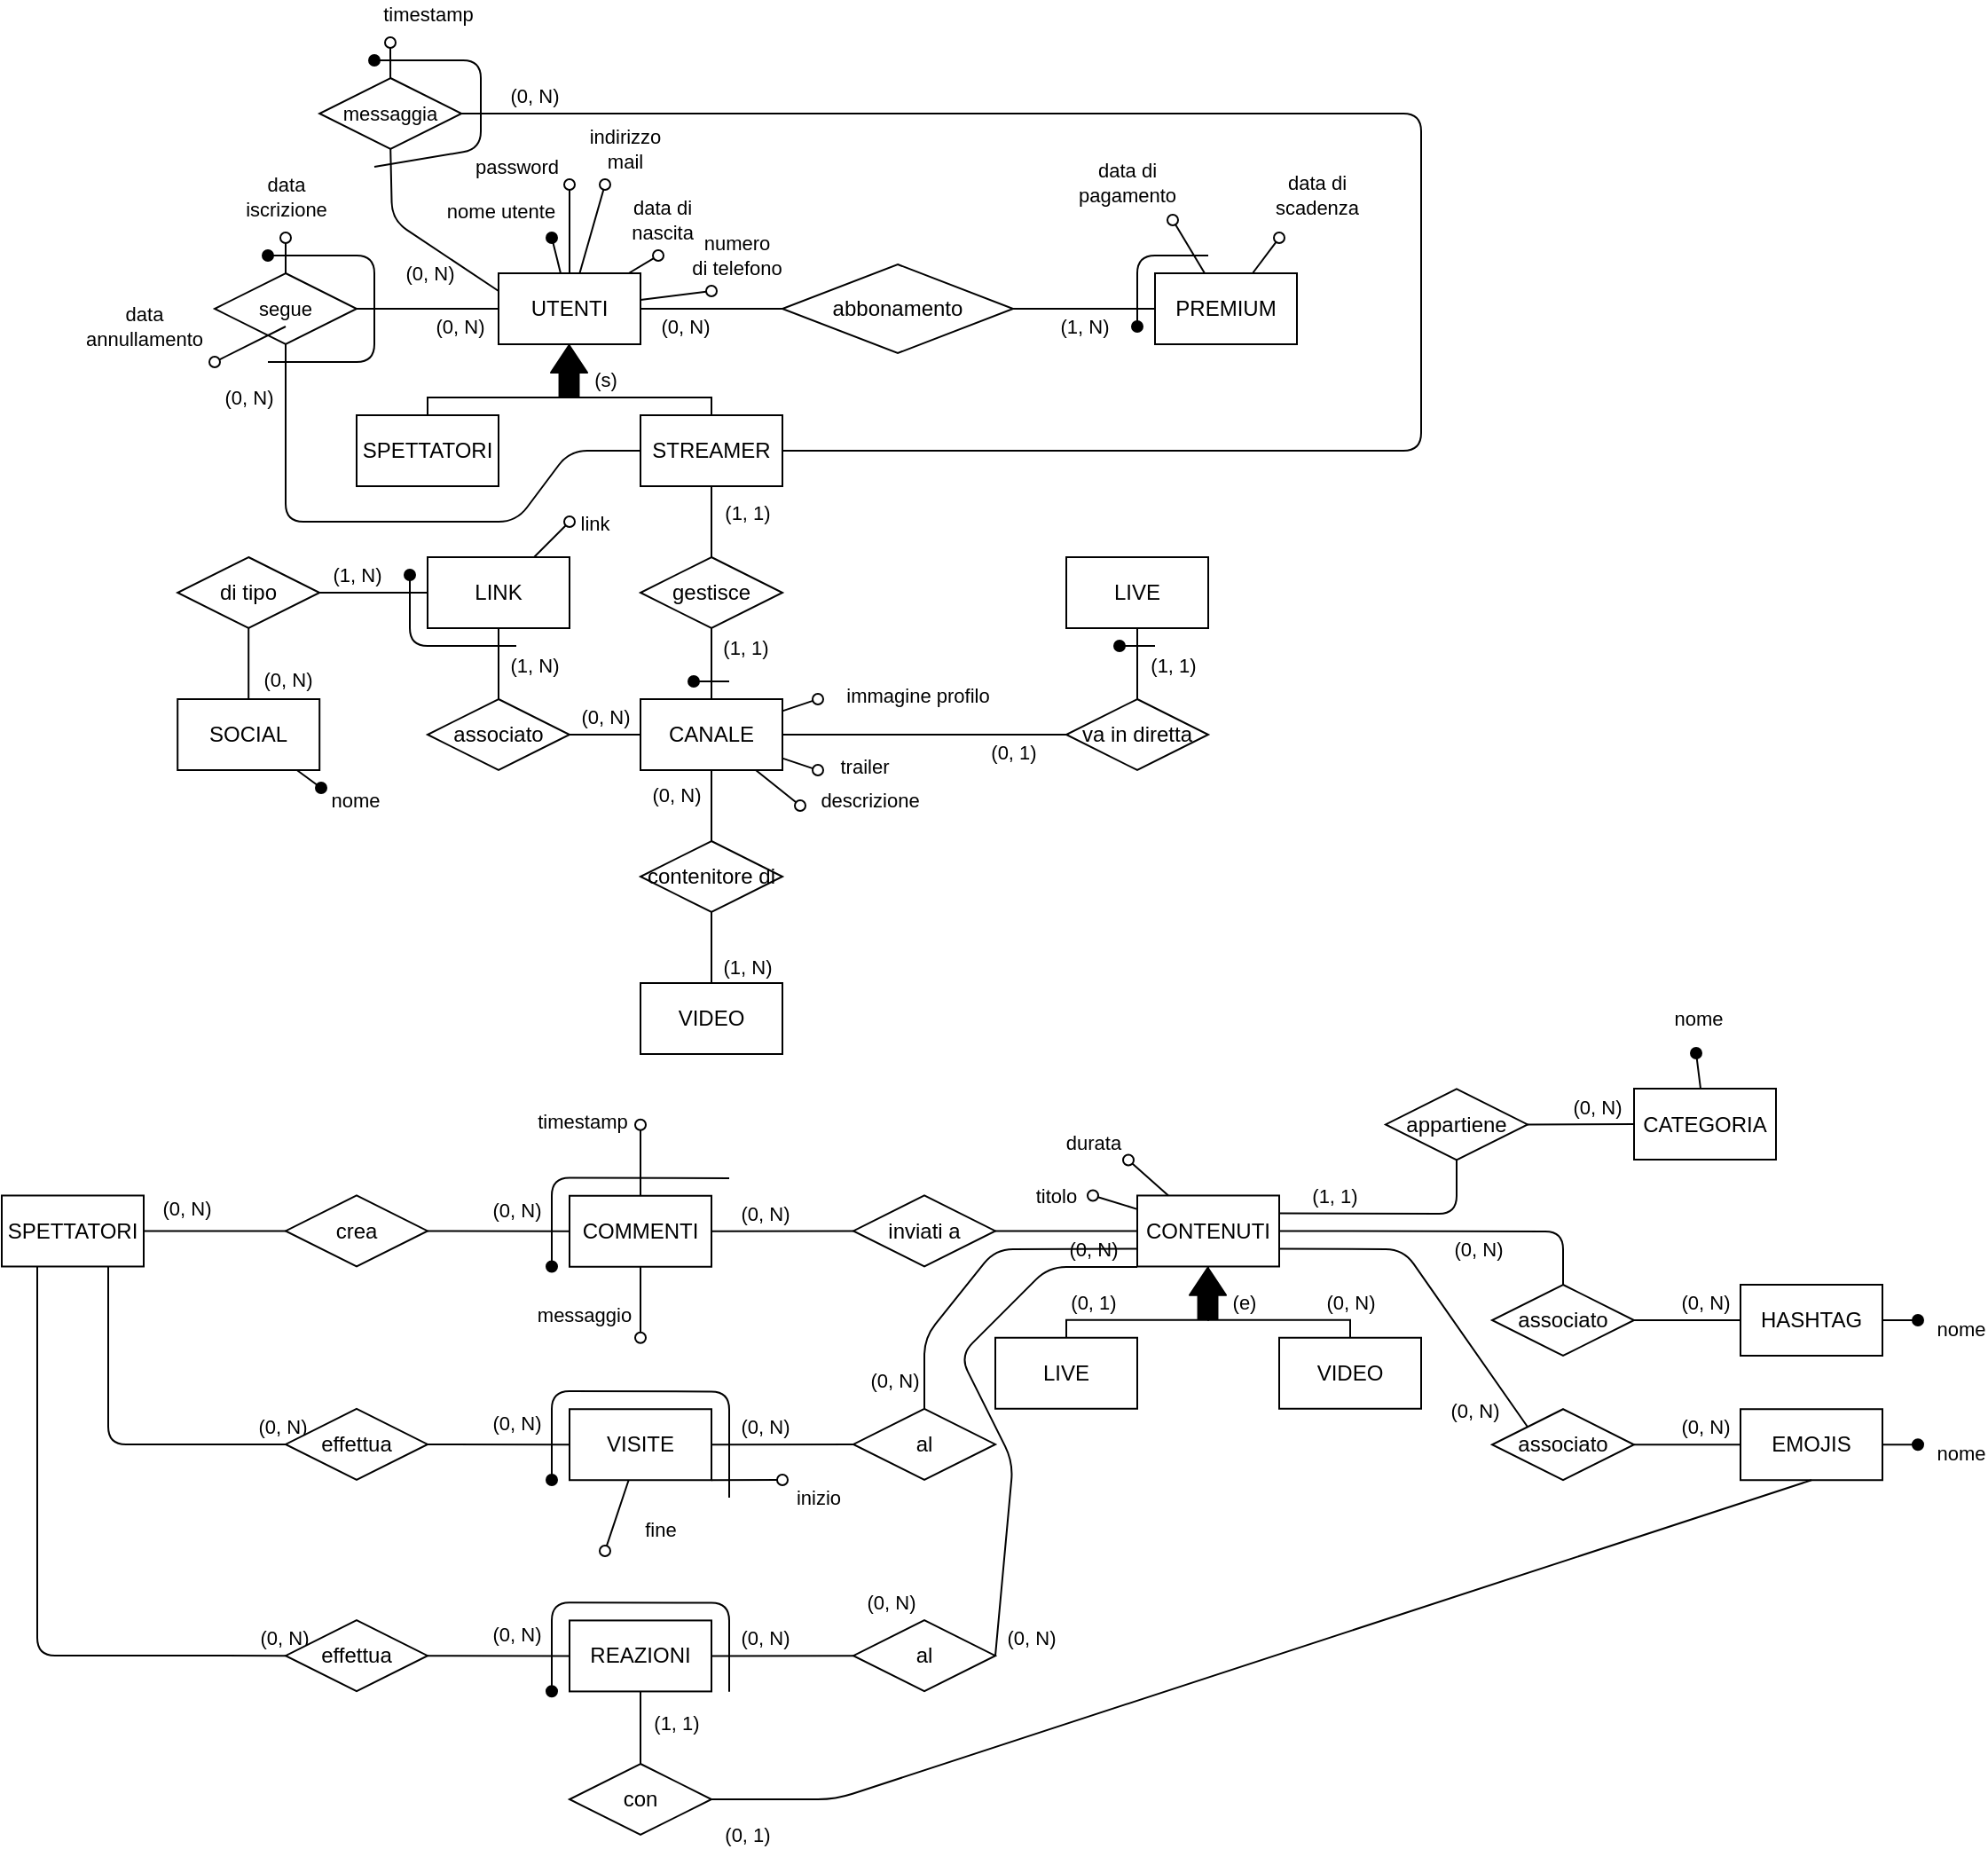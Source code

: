 <mxfile>
    <diagram id="4_nfnfdhDg5d41BVBWpk" name="Page-1">
        <mxGraphModel dx="1118" dy="2138" grid="1" gridSize="10" guides="1" tooltips="1" connect="1" arrows="1" fold="1" page="1" pageScale="1" pageWidth="1169" pageHeight="827" math="0" shadow="0">
            <root>
                <mxCell id="0"/>
                <mxCell id="1" parent="0"/>
                <mxCell id="103" style="edgeStyle=none;shape=connector;rounded=1;fillStyle=auto;html=1;exitX=0;exitY=0.25;exitDx=0;exitDy=0;entryX=0.5;entryY=1;entryDx=0;entryDy=0;labelBackgroundColor=default;strokeColor=default;strokeWidth=1;fontFamily=Helvetica;fontSize=11;fontColor=default;endArrow=none;endFill=0;startSize=6;endSize=6;fillColor=#000000;" parent="1" source="2" target="95" edge="1">
                    <mxGeometry relative="1" as="geometry">
                        <Array as="points">
                            <mxPoint x="260" y="90"/>
                        </Array>
                    </mxGeometry>
                </mxCell>
                <mxCell id="108" value="(0, N)" style="edgeLabel;html=1;align=center;verticalAlign=middle;resizable=0;points=[];fontSize=11;fontFamily=Helvetica;fontColor=default;" parent="103" vertex="1" connectable="0">
                    <mxGeometry x="-0.475" relative="1" as="geometry">
                        <mxPoint x="-15" y="6" as="offset"/>
                    </mxGeometry>
                </mxCell>
                <mxCell id="2" value="UTENTI" style="rounded=0;whiteSpace=wrap;html=1;" parent="1" vertex="1">
                    <mxGeometry x="320" y="120" width="80" height="40" as="geometry"/>
                </mxCell>
                <mxCell id="3" value="SPETTATORI" style="rounded=0;whiteSpace=wrap;html=1;" parent="1" vertex="1">
                    <mxGeometry x="240" y="200" width="80" height="40" as="geometry"/>
                </mxCell>
                <mxCell id="43" value="" style="edgeStyle=none;shape=connector;rounded=1;fillStyle=auto;html=1;labelBackgroundColor=default;strokeColor=default;strokeWidth=1;fontFamily=Helvetica;fontSize=11;fontColor=default;endArrow=none;startSize=6;endSize=6;fillColor=#000000;" parent="1" source="4" target="39" edge="1">
                    <mxGeometry relative="1" as="geometry"/>
                </mxCell>
                <mxCell id="44" value="(1, 1)" style="edgeLabel;html=1;align=center;verticalAlign=middle;resizable=0;points=[];fontSize=11;fontFamily=Helvetica;fontColor=default;" parent="43" vertex="1" connectable="0">
                    <mxGeometry x="-0.268" y="1" relative="1" as="geometry">
                        <mxPoint x="19" as="offset"/>
                    </mxGeometry>
                </mxCell>
                <mxCell id="4" value="STREAMER" style="rounded=0;whiteSpace=wrap;html=1;" parent="1" vertex="1">
                    <mxGeometry x="400" y="200" width="80" height="40" as="geometry"/>
                </mxCell>
                <mxCell id="9" value="" style="edgeStyle=elbowEdgeStyle;elbow=vertical;endArrow=none;html=1;curved=0;rounded=0;endSize=8;startSize=8;strokeWidth=1;endFill=0;entryX=0.5;entryY=1;entryDx=0;entryDy=0;exitX=0.5;exitY=0;exitDx=0;exitDy=0;" parent="1" source="3" target="2" edge="1">
                    <mxGeometry width="50" height="50" relative="1" as="geometry">
                        <mxPoint x="370" y="260" as="sourcePoint"/>
                        <mxPoint x="420" y="210" as="targetPoint"/>
                        <Array as="points">
                            <mxPoint x="320" y="190"/>
                        </Array>
                    </mxGeometry>
                </mxCell>
                <mxCell id="10" value="" style="edgeStyle=elbowEdgeStyle;elbow=vertical;endArrow=none;html=1;curved=0;rounded=0;endSize=8;startSize=8;strokeWidth=1;endFill=0;entryX=0.5;entryY=1;entryDx=0;entryDy=0;exitX=0.5;exitY=0;exitDx=0;exitDy=0;" parent="1" source="4" target="2" edge="1">
                    <mxGeometry width="50" height="50" relative="1" as="geometry">
                        <mxPoint x="290" y="210" as="sourcePoint"/>
                        <mxPoint x="370" y="170" as="targetPoint"/>
                        <Array as="points">
                            <mxPoint x="410" y="190"/>
                            <mxPoint x="330" y="200"/>
                        </Array>
                    </mxGeometry>
                </mxCell>
                <mxCell id="11" value="(s)" style="shape=flexArrow;endArrow=classic;html=1;strokeWidth=1;startSize=0;endSize=4.833;width=10.952;endWidth=8.594;fillColor=#000000;fillStyle=auto;" parent="1" edge="1">
                    <mxGeometry x="-0.333" y="-20" width="50" height="50" relative="1" as="geometry">
                        <mxPoint x="359.76" y="190" as="sourcePoint"/>
                        <mxPoint x="359.76" y="160" as="targetPoint"/>
                        <mxPoint as="offset"/>
                    </mxGeometry>
                </mxCell>
                <mxCell id="12" value="" style="endArrow=oval;html=1;fillStyle=auto;strokeWidth=1;startSize=6;endSize=6;fillColor=#000000;startArrow=none;startFill=0;endFill=1;" parent="1" source="2" edge="1">
                    <mxGeometry width="50" height="50" relative="1" as="geometry">
                        <mxPoint x="470" y="310" as="sourcePoint"/>
                        <mxPoint x="350" y="100" as="targetPoint"/>
                    </mxGeometry>
                </mxCell>
                <mxCell id="13" value="nome utente" style="edgeLabel;html=1;align=center;verticalAlign=middle;resizable=0;points=[];" parent="12" vertex="1" connectable="0">
                    <mxGeometry x="0.479" y="1" relative="1" as="geometry">
                        <mxPoint x="-30" y="-21" as="offset"/>
                    </mxGeometry>
                </mxCell>
                <mxCell id="14" value="" style="endArrow=oval;html=1;fillStyle=auto;strokeWidth=1;startSize=6;endSize=6;fillColor=#000000;startArrow=none;startFill=0;endFill=0;" parent="1" source="2" edge="1">
                    <mxGeometry width="50" height="50" relative="1" as="geometry">
                        <mxPoint x="330" y="136.667" as="sourcePoint"/>
                        <mxPoint x="360" y="70" as="targetPoint"/>
                    </mxGeometry>
                </mxCell>
                <mxCell id="15" value="password" style="edgeLabel;html=1;align=center;verticalAlign=middle;resizable=0;points=[];" parent="14" vertex="1" connectable="0">
                    <mxGeometry x="0.479" y="1" relative="1" as="geometry">
                        <mxPoint x="-29" y="-23" as="offset"/>
                    </mxGeometry>
                </mxCell>
                <mxCell id="17" value="" style="endArrow=oval;html=1;fillStyle=auto;strokeWidth=1;startSize=6;endSize=6;fillColor=#000000;startArrow=none;startFill=0;endFill=0;" parent="1" source="2" edge="1">
                    <mxGeometry width="50" height="50" relative="1" as="geometry">
                        <mxPoint x="345" y="130" as="sourcePoint"/>
                        <mxPoint x="380" y="70" as="targetPoint"/>
                    </mxGeometry>
                </mxCell>
                <mxCell id="18" value="indirizzo&lt;br&gt;mail" style="edgeLabel;html=1;align=center;verticalAlign=middle;resizable=0;points=[];" parent="17" vertex="1" connectable="0">
                    <mxGeometry x="0.479" y="1" relative="1" as="geometry">
                        <mxPoint x="15" y="-33" as="offset"/>
                    </mxGeometry>
                </mxCell>
                <mxCell id="19" value="" style="endArrow=oval;html=1;fillStyle=auto;strokeWidth=1;startSize=6;endSize=6;fillColor=#000000;startArrow=none;startFill=0;endFill=0;" parent="1" source="2" edge="1">
                    <mxGeometry width="50" height="50" relative="1" as="geometry">
                        <mxPoint x="355" y="140" as="sourcePoint"/>
                        <mxPoint x="440" y="130" as="targetPoint"/>
                    </mxGeometry>
                </mxCell>
                <mxCell id="20" value="numero &lt;br&gt;di telefono" style="edgeLabel;html=1;align=center;verticalAlign=middle;resizable=0;points=[];" parent="19" vertex="1" connectable="0">
                    <mxGeometry x="0.479" y="1" relative="1" as="geometry">
                        <mxPoint x="24" y="-21" as="offset"/>
                    </mxGeometry>
                </mxCell>
                <mxCell id="21" value="" style="endArrow=oval;html=1;fillStyle=auto;strokeWidth=1;startSize=6;endSize=6;fillColor=#000000;startArrow=none;startFill=0;endFill=0;" parent="1" source="2" edge="1">
                    <mxGeometry width="50" height="50" relative="1" as="geometry">
                        <mxPoint x="365" y="150" as="sourcePoint"/>
                        <mxPoint x="410" y="110" as="targetPoint"/>
                    </mxGeometry>
                </mxCell>
                <mxCell id="22" value="data di &lt;br&gt;nascita" style="edgeLabel;html=1;align=center;verticalAlign=middle;resizable=0;points=[];" parent="21" vertex="1" connectable="0">
                    <mxGeometry x="0.479" y="1" relative="1" as="geometry">
                        <mxPoint x="6" y="-22" as="offset"/>
                    </mxGeometry>
                </mxCell>
                <mxCell id="23" value="abbonamento" style="rhombus;whiteSpace=wrap;html=1;" parent="1" vertex="1">
                    <mxGeometry x="480" y="115" width="130" height="50" as="geometry"/>
                </mxCell>
                <mxCell id="25" value="" style="endArrow=none;html=1;fillStyle=auto;strokeWidth=1;startSize=6;endSize=6;fillColor=#000000;exitX=0;exitY=0.5;exitDx=0;exitDy=0;entryX=1;entryY=0.5;entryDx=0;entryDy=0;" parent="1" source="23" target="2" edge="1">
                    <mxGeometry width="50" height="50" relative="1" as="geometry">
                        <mxPoint x="500" y="140" as="sourcePoint"/>
                        <mxPoint x="550" y="90" as="targetPoint"/>
                    </mxGeometry>
                </mxCell>
                <mxCell id="26" value="(0, N)" style="edgeLabel;html=1;align=center;verticalAlign=middle;resizable=0;points=[];" parent="25" vertex="1" connectable="0">
                    <mxGeometry x="0.545" relative="1" as="geometry">
                        <mxPoint x="7" y="10" as="offset"/>
                    </mxGeometry>
                </mxCell>
                <mxCell id="29" value="" style="endArrow=none;html=1;fillStyle=auto;strokeWidth=1;startSize=6;endSize=6;fillColor=#000000;exitX=0;exitY=0.5;exitDx=0;exitDy=0;entryX=1;entryY=0.5;entryDx=0;entryDy=0;" parent="1" source="31" target="23" edge="1">
                    <mxGeometry width="50" height="50" relative="1" as="geometry">
                        <mxPoint x="490" y="150" as="sourcePoint"/>
                        <mxPoint x="410" y="150" as="targetPoint"/>
                    </mxGeometry>
                </mxCell>
                <mxCell id="30" value="(1, N)" style="edgeLabel;html=1;align=center;verticalAlign=middle;resizable=0;points=[];" parent="29" vertex="1" connectable="0">
                    <mxGeometry x="0.545" relative="1" as="geometry">
                        <mxPoint x="22" y="10" as="offset"/>
                    </mxGeometry>
                </mxCell>
                <mxCell id="31" value="PREMIUM" style="rounded=0;whiteSpace=wrap;html=1;" parent="1" vertex="1">
                    <mxGeometry x="690" y="120" width="80" height="40" as="geometry"/>
                </mxCell>
                <mxCell id="33" value="" style="endArrow=oval;html=1;fillStyle=auto;strokeWidth=1;startSize=6;endSize=6;fillColor=#000000;startArrow=none;startFill=0;endFill=0;" parent="1" source="31" edge="1">
                    <mxGeometry width="50" height="50" relative="1" as="geometry">
                        <mxPoint x="690" y="120" as="sourcePoint"/>
                        <mxPoint x="700" y="90" as="targetPoint"/>
                    </mxGeometry>
                </mxCell>
                <mxCell id="34" value="data di&lt;br&gt;pagamento" style="edgeLabel;html=1;align=center;verticalAlign=middle;resizable=0;points=[];" parent="33" vertex="1" connectable="0">
                    <mxGeometry x="0.479" y="1" relative="1" as="geometry">
                        <mxPoint x="-30" y="-29" as="offset"/>
                    </mxGeometry>
                </mxCell>
                <mxCell id="35" value="" style="endArrow=oval;html=1;fillStyle=auto;strokeWidth=1;startSize=6;endSize=6;fillColor=#000000;startArrow=none;startFill=0;endFill=1;jumpStyle=none;" parent="1" edge="1">
                    <mxGeometry width="50" height="50" relative="1" as="geometry">
                        <mxPoint x="720" y="110" as="sourcePoint"/>
                        <mxPoint x="680" y="150" as="targetPoint"/>
                        <Array as="points">
                            <mxPoint x="680" y="110"/>
                        </Array>
                    </mxGeometry>
                </mxCell>
                <mxCell id="37" value="" style="endArrow=oval;html=1;fillStyle=auto;strokeWidth=1;startSize=6;endSize=6;fillColor=#000000;startArrow=none;startFill=0;endFill=0;" parent="1" source="31" edge="1">
                    <mxGeometry width="50" height="50" relative="1" as="geometry">
                        <mxPoint x="728" y="130" as="sourcePoint"/>
                        <mxPoint x="760" y="100" as="targetPoint"/>
                    </mxGeometry>
                </mxCell>
                <mxCell id="38" value="data di&lt;br&gt;scadenza" style="edgeLabel;html=1;align=center;verticalAlign=middle;resizable=0;points=[];" parent="37" vertex="1" connectable="0">
                    <mxGeometry x="0.479" y="1" relative="1" as="geometry">
                        <mxPoint x="25" y="-29" as="offset"/>
                    </mxGeometry>
                </mxCell>
                <mxCell id="49" value="" style="edgeStyle=none;shape=connector;rounded=1;fillStyle=auto;html=1;labelBackgroundColor=default;strokeColor=default;strokeWidth=1;fontFamily=Helvetica;fontSize=11;fontColor=default;endArrow=none;startSize=6;endSize=6;fillColor=#000000;" parent="1" source="39" target="47" edge="1">
                    <mxGeometry relative="1" as="geometry"/>
                </mxCell>
                <mxCell id="50" value="(1, 1)" style="edgeLabel;html=1;align=center;verticalAlign=middle;resizable=0;points=[];fontSize=11;fontFamily=Helvetica;fontColor=default;" parent="49" vertex="1" connectable="0">
                    <mxGeometry x="-0.327" y="1" relative="1" as="geometry">
                        <mxPoint x="18" y="-3" as="offset"/>
                    </mxGeometry>
                </mxCell>
                <mxCell id="39" value="gestisce" style="rhombus;whiteSpace=wrap;html=1;" parent="1" vertex="1">
                    <mxGeometry x="400" y="280" width="80" height="40" as="geometry"/>
                </mxCell>
                <mxCell id="45" value="" style="edgeStyle=none;shape=connector;rounded=1;fillStyle=auto;html=1;labelBackgroundColor=default;strokeColor=default;strokeWidth=1;fontFamily=Helvetica;fontSize=11;fontColor=default;endArrow=none;startSize=6;endSize=6;fillColor=#000000;entryX=0.5;entryY=0;entryDx=0;entryDy=0;exitX=0.5;exitY=1;exitDx=0;exitDy=0;" parent="1" source="47" target="48" edge="1">
                    <mxGeometry relative="1" as="geometry">
                        <mxPoint x="441" y="400" as="sourcePoint"/>
                        <mxPoint x="441" y="440" as="targetPoint"/>
                    </mxGeometry>
                </mxCell>
                <mxCell id="51" value="(0, N)" style="edgeLabel;html=1;align=center;verticalAlign=middle;resizable=0;points=[];fontSize=11;fontFamily=Helvetica;fontColor=default;" parent="45" vertex="1" connectable="0">
                    <mxGeometry x="-0.303" relative="1" as="geometry">
                        <mxPoint x="-20" as="offset"/>
                    </mxGeometry>
                </mxCell>
                <mxCell id="47" value="CANALE" style="rounded=0;whiteSpace=wrap;html=1;" parent="1" vertex="1">
                    <mxGeometry x="400" y="360" width="80" height="40" as="geometry"/>
                </mxCell>
                <mxCell id="48" value="contenitore di" style="rhombus;whiteSpace=wrap;html=1;" parent="1" vertex="1">
                    <mxGeometry x="400" y="440" width="80" height="40" as="geometry"/>
                </mxCell>
                <mxCell id="52" value="" style="endArrow=oval;html=1;fillStyle=auto;strokeWidth=1;startSize=6;endSize=6;fillColor=#000000;startArrow=none;startFill=0;endFill=0;" parent="1" source="47" edge="1">
                    <mxGeometry width="50" height="50" relative="1" as="geometry">
                        <mxPoint x="490" y="386.427" as="sourcePoint"/>
                        <mxPoint x="500" y="360" as="targetPoint"/>
                    </mxGeometry>
                </mxCell>
                <mxCell id="53" value="immagine profilo" style="edgeLabel;html=1;align=center;verticalAlign=middle;resizable=0;points=[];" parent="52" vertex="1" connectable="0">
                    <mxGeometry x="0.479" y="1" relative="1" as="geometry">
                        <mxPoint x="61" y="-3" as="offset"/>
                    </mxGeometry>
                </mxCell>
                <mxCell id="54" value="" style="endArrow=oval;html=1;fillStyle=auto;strokeWidth=1;startSize=6;endSize=6;fillColor=#000000;startArrow=none;startFill=0;endFill=1;" parent="1" edge="1">
                    <mxGeometry width="50" height="50" relative="1" as="geometry">
                        <mxPoint x="450" y="350" as="sourcePoint"/>
                        <mxPoint x="430" y="350" as="targetPoint"/>
                    </mxGeometry>
                </mxCell>
                <mxCell id="56" value="" style="endArrow=oval;html=1;fillStyle=auto;strokeWidth=1;startSize=6;endSize=6;fillColor=#000000;startArrow=none;startFill=0;endFill=0;" parent="1" source="47" edge="1">
                    <mxGeometry width="50" height="50" relative="1" as="geometry">
                        <mxPoint x="490" y="370" as="sourcePoint"/>
                        <mxPoint x="500" y="400" as="targetPoint"/>
                    </mxGeometry>
                </mxCell>
                <mxCell id="57" value="trailer" style="edgeLabel;html=1;align=center;verticalAlign=middle;resizable=0;points=[];" parent="56" vertex="1" connectable="0">
                    <mxGeometry x="0.479" y="1" relative="1" as="geometry">
                        <mxPoint x="31" as="offset"/>
                    </mxGeometry>
                </mxCell>
                <mxCell id="58" value="" style="endArrow=oval;html=1;fillStyle=auto;strokeWidth=1;startSize=6;endSize=6;fillColor=#000000;startArrow=none;startFill=0;endFill=0;" parent="1" source="47" edge="1">
                    <mxGeometry width="50" height="50" relative="1" as="geometry">
                        <mxPoint x="500" y="380" as="sourcePoint"/>
                        <mxPoint x="490" y="420" as="targetPoint"/>
                    </mxGeometry>
                </mxCell>
                <mxCell id="59" value="descrizione" style="edgeLabel;html=1;align=center;verticalAlign=middle;resizable=0;points=[];" parent="58" vertex="1" connectable="0">
                    <mxGeometry x="0.479" y="1" relative="1" as="geometry">
                        <mxPoint x="45" y="3" as="offset"/>
                    </mxGeometry>
                </mxCell>
                <mxCell id="61" value="" style="edgeStyle=none;shape=connector;rounded=1;fillStyle=auto;html=1;labelBackgroundColor=default;strokeColor=default;strokeWidth=1;fontFamily=Helvetica;fontSize=11;fontColor=default;endArrow=none;endFill=0;startSize=6;endSize=6;fillColor=#000000;" parent="1" source="60" target="47" edge="1">
                    <mxGeometry relative="1" as="geometry"/>
                </mxCell>
                <mxCell id="62" value="(0, N)" style="edgeLabel;html=1;align=center;verticalAlign=middle;resizable=0;points=[];fontSize=11;fontFamily=Helvetica;fontColor=default;" parent="61" vertex="1" connectable="0">
                    <mxGeometry x="-0.3" y="1" relative="1" as="geometry">
                        <mxPoint x="6" y="-9" as="offset"/>
                    </mxGeometry>
                </mxCell>
                <mxCell id="64" value="" style="edgeStyle=none;shape=connector;rounded=1;fillStyle=auto;html=1;labelBackgroundColor=default;strokeColor=default;strokeWidth=1;fontFamily=Helvetica;fontSize=11;fontColor=default;endArrow=none;endFill=0;startSize=6;endSize=6;fillColor=#000000;" parent="1" source="60" target="63" edge="1">
                    <mxGeometry relative="1" as="geometry"/>
                </mxCell>
                <mxCell id="65" value="(1, N)" style="edgeLabel;html=1;align=center;verticalAlign=middle;resizable=0;points=[];fontSize=11;fontFamily=Helvetica;fontColor=default;" parent="64" vertex="1" connectable="0">
                    <mxGeometry x="0.426" y="1" relative="1" as="geometry">
                        <mxPoint x="21" y="9" as="offset"/>
                    </mxGeometry>
                </mxCell>
                <mxCell id="60" value="associato" style="rhombus;whiteSpace=wrap;html=1;" parent="1" vertex="1">
                    <mxGeometry x="280" y="360" width="80" height="40" as="geometry"/>
                </mxCell>
                <mxCell id="63" value="LINK" style="rounded=0;whiteSpace=wrap;html=1;" parent="1" vertex="1">
                    <mxGeometry x="280" y="280" width="80" height="40" as="geometry"/>
                </mxCell>
                <mxCell id="66" value="" style="endArrow=oval;html=1;fillStyle=auto;strokeWidth=1;startSize=6;endSize=6;fillColor=#000000;startArrow=none;startFill=0;endFill=0;" parent="1" source="63" edge="1">
                    <mxGeometry width="50" height="50" relative="1" as="geometry">
                        <mxPoint x="340" y="300" as="sourcePoint"/>
                        <mxPoint x="360" y="260" as="targetPoint"/>
                    </mxGeometry>
                </mxCell>
                <mxCell id="67" value="link" style="edgeLabel;html=1;align=center;verticalAlign=middle;resizable=0;points=[];" parent="66" vertex="1" connectable="0">
                    <mxGeometry x="0.479" y="1" relative="1" as="geometry">
                        <mxPoint x="20" y="-4" as="offset"/>
                    </mxGeometry>
                </mxCell>
                <mxCell id="70" value="" style="edgeStyle=none;shape=connector;rounded=1;fillStyle=auto;html=1;labelBackgroundColor=default;strokeColor=default;strokeWidth=1;fontFamily=Helvetica;fontSize=11;fontColor=default;endArrow=none;endFill=0;startSize=6;endSize=6;fillColor=#000000;" parent="1" source="72" target="73" edge="1">
                    <mxGeometry relative="1" as="geometry"/>
                </mxCell>
                <mxCell id="71" value="(0, N)" style="edgeLabel;html=1;align=center;verticalAlign=middle;resizable=0;points=[];fontSize=11;fontFamily=Helvetica;fontColor=default;" parent="70" vertex="1" connectable="0">
                    <mxGeometry x="0.426" y="1" relative="1" as="geometry">
                        <mxPoint x="21" as="offset"/>
                    </mxGeometry>
                </mxCell>
                <mxCell id="76" value="" style="edgeStyle=none;shape=connector;rounded=1;fillStyle=auto;html=1;labelBackgroundColor=default;strokeColor=default;strokeWidth=1;fontFamily=Helvetica;fontSize=11;fontColor=default;endArrow=none;endFill=0;startSize=6;endSize=6;fillColor=#000000;" parent="1" source="72" target="63" edge="1">
                    <mxGeometry relative="1" as="geometry"/>
                </mxCell>
                <mxCell id="77" value="(1, N)" style="edgeLabel;html=1;align=center;verticalAlign=middle;resizable=0;points=[];fontSize=11;fontFamily=Helvetica;fontColor=default;" parent="76" vertex="1" connectable="0">
                    <mxGeometry x="-0.252" y="2" relative="1" as="geometry">
                        <mxPoint x="-2" y="-8" as="offset"/>
                    </mxGeometry>
                </mxCell>
                <mxCell id="72" value="di tipo" style="rhombus;whiteSpace=wrap;html=1;" parent="1" vertex="1">
                    <mxGeometry x="139.1" y="280" width="80" height="40" as="geometry"/>
                </mxCell>
                <mxCell id="73" value="SOCIAL" style="rounded=0;whiteSpace=wrap;html=1;" parent="1" vertex="1">
                    <mxGeometry x="139.1" y="360" width="80" height="40" as="geometry"/>
                </mxCell>
                <mxCell id="74" value="" style="endArrow=oval;html=1;fillStyle=auto;strokeWidth=1;startSize=6;endSize=6;fillColor=#000000;startArrow=none;startFill=0;endFill=1;" parent="1" source="73" edge="1">
                    <mxGeometry width="50" height="50" relative="1" as="geometry">
                        <mxPoint x="179.1" y="370" as="sourcePoint"/>
                        <mxPoint x="220" y="410" as="targetPoint"/>
                    </mxGeometry>
                </mxCell>
                <mxCell id="79" value="nome" style="edgeLabel;html=1;align=center;verticalAlign=middle;resizable=0;points=[];fontSize=11;fontFamily=Helvetica;fontColor=default;" parent="74" vertex="1" connectable="0">
                    <mxGeometry x="0.621" y="-1" relative="1" as="geometry">
                        <mxPoint x="22" y="8" as="offset"/>
                    </mxGeometry>
                </mxCell>
                <mxCell id="78" value="" style="endArrow=oval;html=1;fillStyle=auto;strokeWidth=1;startSize=6;endSize=6;fillColor=#000000;startArrow=none;startFill=0;endFill=1;jumpStyle=none;" parent="1" edge="1">
                    <mxGeometry width="50" height="50" relative="1" as="geometry">
                        <mxPoint x="330" y="330" as="sourcePoint"/>
                        <mxPoint x="270" y="290" as="targetPoint"/>
                        <Array as="points">
                            <mxPoint x="270" y="330"/>
                        </Array>
                    </mxGeometry>
                </mxCell>
                <mxCell id="80" value="" style="edgeStyle=none;shape=connector;rounded=1;fillStyle=auto;html=1;labelBackgroundColor=default;strokeColor=default;strokeWidth=1;fontFamily=Helvetica;fontSize=11;fontColor=default;endArrow=none;endFill=0;startSize=6;endSize=6;fillColor=#000000;" parent="1" source="84" target="47" edge="1">
                    <mxGeometry relative="1" as="geometry">
                        <mxPoint x="760" y="490" as="targetPoint"/>
                    </mxGeometry>
                </mxCell>
                <mxCell id="81" value="(0, 1)" style="edgeLabel;html=1;align=center;verticalAlign=middle;resizable=0;points=[];fontSize=11;fontFamily=Helvetica;fontColor=default;" parent="80" vertex="1" connectable="0">
                    <mxGeometry x="-0.3" y="1" relative="1" as="geometry">
                        <mxPoint x="26" y="9" as="offset"/>
                    </mxGeometry>
                </mxCell>
                <mxCell id="82" value="" style="edgeStyle=none;shape=connector;rounded=1;fillStyle=auto;html=1;labelBackgroundColor=default;strokeColor=default;strokeWidth=1;fontFamily=Helvetica;fontSize=11;fontColor=default;endArrow=none;endFill=0;startSize=6;endSize=6;fillColor=#000000;" parent="1" source="84" target="85" edge="1">
                    <mxGeometry relative="1" as="geometry"/>
                </mxCell>
                <mxCell id="83" value="(1, 1)" style="edgeLabel;html=1;align=center;verticalAlign=middle;resizable=0;points=[];fontSize=11;fontFamily=Helvetica;fontColor=default;" parent="82" vertex="1" connectable="0">
                    <mxGeometry x="0.426" y="1" relative="1" as="geometry">
                        <mxPoint x="21" y="9" as="offset"/>
                    </mxGeometry>
                </mxCell>
                <mxCell id="84" value="va in diretta" style="rhombus;whiteSpace=wrap;html=1;" parent="1" vertex="1">
                    <mxGeometry x="640" y="360" width="80" height="40" as="geometry"/>
                </mxCell>
                <mxCell id="85" value="LIVE" style="rounded=0;whiteSpace=wrap;html=1;" parent="1" vertex="1">
                    <mxGeometry x="640" y="280" width="80" height="40" as="geometry"/>
                </mxCell>
                <mxCell id="86" value="" style="endArrow=oval;html=1;fillStyle=auto;strokeWidth=1;startSize=6;endSize=6;fillColor=#000000;startArrow=none;startFill=0;endFill=1;jumpStyle=none;" parent="1" edge="1">
                    <mxGeometry width="50" height="50" relative="1" as="geometry">
                        <mxPoint x="690" y="330" as="sourcePoint"/>
                        <mxPoint x="670" y="330" as="targetPoint"/>
                        <Array as="points"/>
                    </mxGeometry>
                </mxCell>
                <mxCell id="88" value="" style="edgeStyle=none;shape=connector;rounded=1;fillStyle=auto;html=1;labelBackgroundColor=default;strokeColor=default;strokeWidth=1;fontFamily=Helvetica;fontSize=11;fontColor=default;endArrow=none;endFill=0;startSize=6;endSize=6;fillColor=#000000;" parent="1" source="87" target="48" edge="1">
                    <mxGeometry relative="1" as="geometry"/>
                </mxCell>
                <mxCell id="89" value="(1, N)" style="edgeLabel;html=1;align=center;verticalAlign=middle;resizable=0;points=[];fontSize=11;fontFamily=Helvetica;fontColor=default;" parent="88" vertex="1" connectable="0">
                    <mxGeometry x="0.534" y="1" relative="1" as="geometry">
                        <mxPoint x="21" y="21" as="offset"/>
                    </mxGeometry>
                </mxCell>
                <mxCell id="87" value="VIDEO" style="rounded=0;whiteSpace=wrap;html=1;" parent="1" vertex="1">
                    <mxGeometry x="400" y="520" width="80" height="40" as="geometry"/>
                </mxCell>
                <mxCell id="91" style="edgeStyle=none;shape=connector;rounded=1;fillStyle=auto;html=1;entryX=0;entryY=0.5;entryDx=0;entryDy=0;labelBackgroundColor=default;strokeColor=default;strokeWidth=1;fontFamily=Helvetica;fontSize=11;fontColor=default;endArrow=none;endFill=0;startSize=6;endSize=6;fillColor=#000000;" parent="1" source="90" target="2" edge="1">
                    <mxGeometry relative="1" as="geometry"/>
                </mxCell>
                <mxCell id="92" value="(0, N)" style="edgeLabel;html=1;align=center;verticalAlign=middle;resizable=0;points=[];fontSize=11;fontFamily=Helvetica;fontColor=default;" parent="91" vertex="1" connectable="0">
                    <mxGeometry x="0.453" relative="1" as="geometry">
                        <mxPoint y="10" as="offset"/>
                    </mxGeometry>
                </mxCell>
                <mxCell id="93" style="edgeStyle=none;shape=connector;rounded=1;fillStyle=auto;html=1;exitX=0.5;exitY=1;exitDx=0;exitDy=0;entryX=0;entryY=0.5;entryDx=0;entryDy=0;labelBackgroundColor=default;strokeColor=default;strokeWidth=1;fontFamily=Helvetica;fontSize=11;fontColor=default;endArrow=none;endFill=0;startSize=6;endSize=6;fillColor=#000000;" parent="1" source="90" target="4" edge="1">
                    <mxGeometry relative="1" as="geometry">
                        <Array as="points">
                            <mxPoint x="200" y="260"/>
                            <mxPoint x="330" y="260"/>
                            <mxPoint x="360" y="220"/>
                        </Array>
                    </mxGeometry>
                </mxCell>
                <mxCell id="94" value="(0, N)" style="edgeLabel;html=1;align=center;verticalAlign=middle;resizable=0;points=[];fontSize=11;fontFamily=Helvetica;fontColor=default;" parent="93" vertex="1" connectable="0">
                    <mxGeometry x="-0.899" y="-1" relative="1" as="geometry">
                        <mxPoint x="-20" y="14" as="offset"/>
                    </mxGeometry>
                </mxCell>
                <mxCell id="90" value="segue" style="rhombus;whiteSpace=wrap;html=1;fontFamily=Helvetica;fontSize=11;fontColor=default;" parent="1" vertex="1">
                    <mxGeometry x="160" y="120" width="80" height="40" as="geometry"/>
                </mxCell>
                <mxCell id="104" style="edgeStyle=none;shape=connector;rounded=1;fillStyle=auto;html=1;labelBackgroundColor=default;strokeColor=default;strokeWidth=1;fontFamily=Helvetica;fontSize=11;fontColor=default;endArrow=none;endFill=0;startSize=6;endSize=6;fillColor=#000000;startArrow=oval;startFill=0;" parent="1" target="95" edge="1">
                    <mxGeometry relative="1" as="geometry">
                        <mxPoint x="239.222" y="60" as="targetPoint"/>
                        <mxPoint x="259" y="-10" as="sourcePoint"/>
                    </mxGeometry>
                </mxCell>
                <mxCell id="105" value="timestamp" style="edgeLabel;html=1;align=center;verticalAlign=middle;resizable=0;points=[];fontSize=11;fontFamily=Helvetica;fontColor=default;" parent="104" vertex="1" connectable="0">
                    <mxGeometry x="-0.257" y="1" relative="1" as="geometry">
                        <mxPoint x="20" y="-24" as="offset"/>
                    </mxGeometry>
                </mxCell>
                <mxCell id="106" style="edgeStyle=none;shape=connector;rounded=1;fillStyle=auto;html=1;labelBackgroundColor=default;strokeColor=default;strokeWidth=1;fontFamily=Helvetica;fontSize=11;fontColor=default;startArrow=none;startFill=0;endArrow=none;endFill=0;startSize=6;endSize=6;fillColor=#000000;exitX=1;exitY=0.5;exitDx=0;exitDy=0;jumpStyle=arc;" parent="1" source="95" target="4" edge="1">
                    <mxGeometry relative="1" as="geometry">
                        <Array as="points">
                            <mxPoint x="840" y="30"/>
                            <mxPoint x="840" y="220"/>
                        </Array>
                    </mxGeometry>
                </mxCell>
                <mxCell id="109" value="(0, N)" style="edgeLabel;html=1;align=center;verticalAlign=middle;resizable=0;points=[];fontSize=11;fontFamily=Helvetica;fontColor=default;" parent="106" vertex="1" connectable="0">
                    <mxGeometry x="-0.921" relative="1" as="geometry">
                        <mxPoint x="-2" y="-10" as="offset"/>
                    </mxGeometry>
                </mxCell>
                <mxCell id="95" value="messaggia" style="rhombus;whiteSpace=wrap;html=1;fontFamily=Helvetica;fontSize=11;fontColor=default;" parent="1" vertex="1">
                    <mxGeometry x="219.1" y="10" width="80" height="40" as="geometry"/>
                </mxCell>
                <mxCell id="96" value="" style="endArrow=oval;html=1;fillStyle=auto;strokeWidth=1;startSize=6;endSize=6;fillColor=#000000;startArrow=none;startFill=0;endFill=0;" parent="1" source="90" edge="1">
                    <mxGeometry width="50" height="50" relative="1" as="geometry">
                        <mxPoint x="345" y="130" as="sourcePoint"/>
                        <mxPoint x="200" y="100" as="targetPoint"/>
                    </mxGeometry>
                </mxCell>
                <mxCell id="97" value="data&lt;br&gt;iscrizione" style="edgeLabel;html=1;align=center;verticalAlign=middle;resizable=0;points=[];" parent="96" vertex="1" connectable="0">
                    <mxGeometry x="0.479" y="1" relative="1" as="geometry">
                        <mxPoint x="1" y="-28" as="offset"/>
                    </mxGeometry>
                </mxCell>
                <mxCell id="98" value="" style="endArrow=oval;html=1;fillStyle=auto;strokeWidth=1;startSize=6;endSize=6;fillColor=#000000;startArrow=none;startFill=0;endFill=1;jumpStyle=none;" parent="1" edge="1">
                    <mxGeometry width="50" height="50" relative="1" as="geometry">
                        <mxPoint x="190" y="170" as="sourcePoint"/>
                        <mxPoint x="190" y="110" as="targetPoint"/>
                        <Array as="points">
                            <mxPoint x="250" y="170"/>
                            <mxPoint x="250" y="110"/>
                        </Array>
                    </mxGeometry>
                </mxCell>
                <mxCell id="101" value="" style="endArrow=oval;html=1;fillStyle=auto;strokeWidth=1;startSize=6;endSize=6;fillColor=#000000;startArrow=none;startFill=0;endFill=0;exitX=0.5;exitY=0.75;exitDx=0;exitDy=0;exitPerimeter=0;" parent="1" source="90" edge="1">
                    <mxGeometry width="50" height="50" relative="1" as="geometry">
                        <mxPoint x="210" y="130" as="sourcePoint"/>
                        <mxPoint x="160" y="170" as="targetPoint"/>
                    </mxGeometry>
                </mxCell>
                <mxCell id="102" value="data&lt;br&gt;annullamento" style="edgeLabel;html=1;align=center;verticalAlign=middle;resizable=0;points=[];" parent="101" vertex="1" connectable="0">
                    <mxGeometry x="0.479" y="1" relative="1" as="geometry">
                        <mxPoint x="-51" y="-16" as="offset"/>
                    </mxGeometry>
                </mxCell>
                <mxCell id="110" value="" style="endArrow=oval;html=1;fillStyle=auto;strokeWidth=1;startSize=6;endSize=6;fillColor=#000000;startArrow=none;startFill=0;endFill=1;jumpStyle=none;" parent="1" edge="1">
                    <mxGeometry width="50" height="50" relative="1" as="geometry">
                        <mxPoint x="250" y="60" as="sourcePoint"/>
                        <mxPoint x="250" as="targetPoint"/>
                        <Array as="points">
                            <mxPoint x="310" y="50"/>
                            <mxPoint x="310"/>
                        </Array>
                    </mxGeometry>
                </mxCell>
                <mxCell id="111" value="CONTENUTI" style="rounded=0;whiteSpace=wrap;html=1;" parent="1" vertex="1">
                    <mxGeometry x="680" y="639.74" width="80" height="40" as="geometry"/>
                </mxCell>
                <mxCell id="114" value="LIVE" style="rounded=0;whiteSpace=wrap;html=1;" parent="1" vertex="1">
                    <mxGeometry x="600" y="719.88" width="80" height="40" as="geometry"/>
                </mxCell>
                <mxCell id="115" value="VIDEO" style="rounded=0;whiteSpace=wrap;html=1;" parent="1" vertex="1">
                    <mxGeometry x="760" y="719.88" width="80" height="40" as="geometry"/>
                </mxCell>
                <mxCell id="116" value="" style="edgeStyle=elbowEdgeStyle;elbow=vertical;endArrow=none;html=1;curved=0;rounded=0;endSize=8;startSize=8;strokeWidth=1;endFill=0;entryX=0.5;entryY=1;entryDx=0;entryDy=0;exitX=0.5;exitY=0;exitDx=0;exitDy=0;" parent="1" source="114" target="111" edge="1">
                    <mxGeometry width="50" height="50" relative="1" as="geometry">
                        <mxPoint x="730" y="779.88" as="sourcePoint"/>
                        <mxPoint x="780" y="729.88" as="targetPoint"/>
                        <Array as="points">
                            <mxPoint x="680" y="709.88"/>
                        </Array>
                    </mxGeometry>
                </mxCell>
                <mxCell id="117" value="" style="edgeStyle=elbowEdgeStyle;elbow=vertical;endArrow=none;html=1;curved=0;rounded=0;endSize=8;startSize=8;strokeWidth=1;endFill=0;entryX=0.5;entryY=1;entryDx=0;entryDy=0;exitX=0.5;exitY=0;exitDx=0;exitDy=0;" parent="1" source="115" target="111" edge="1">
                    <mxGeometry width="50" height="50" relative="1" as="geometry">
                        <mxPoint x="650" y="729.88" as="sourcePoint"/>
                        <mxPoint x="730" y="689.88" as="targetPoint"/>
                        <Array as="points">
                            <mxPoint x="770" y="709.88"/>
                            <mxPoint x="690" y="719.88"/>
                        </Array>
                    </mxGeometry>
                </mxCell>
                <mxCell id="118" value="(e)" style="shape=flexArrow;endArrow=classic;html=1;strokeWidth=1;startSize=0;endSize=4.833;width=10.952;endWidth=8.594;fillColor=#000000;fillStyle=auto;" parent="1" edge="1">
                    <mxGeometry x="-0.333" y="-20" width="50" height="50" relative="1" as="geometry">
                        <mxPoint x="719.76" y="709.88" as="sourcePoint"/>
                        <mxPoint x="719.76" y="679.88" as="targetPoint"/>
                        <mxPoint as="offset"/>
                    </mxGeometry>
                </mxCell>
                <mxCell id="125" value="(0, 1)" style="edgeLabel;html=1;align=center;verticalAlign=middle;resizable=0;points=[];fontSize=11;fontFamily=Helvetica;fontColor=default;" parent="1" vertex="1" connectable="0">
                    <mxGeometry x="655.0" y="699.736" as="geometry"/>
                </mxCell>
                <mxCell id="126" value="(0, N)" style="edgeLabel;html=1;align=center;verticalAlign=middle;resizable=0;points=[];fontSize=11;fontFamily=Helvetica;fontColor=default;" parent="1" vertex="1" connectable="0">
                    <mxGeometry x="800.0" y="699.736" as="geometry"/>
                </mxCell>
                <mxCell id="128" value="" style="endArrow=oval;html=1;fillStyle=auto;strokeWidth=1;startSize=6;endSize=6;fillColor=#000000;startArrow=none;startFill=0;endFill=0;" parent="1" source="111" edge="1">
                    <mxGeometry width="50" height="50" relative="1" as="geometry">
                        <mxPoint x="745" y="616.407" as="sourcePoint"/>
                        <mxPoint x="655" y="639.74" as="targetPoint"/>
                    </mxGeometry>
                </mxCell>
                <mxCell id="129" value="titolo" style="edgeLabel;html=1;align=center;verticalAlign=middle;resizable=0;points=[];" parent="128" vertex="1" connectable="0">
                    <mxGeometry x="0.479" y="1" relative="1" as="geometry">
                        <mxPoint x="-27" y="-3" as="offset"/>
                    </mxGeometry>
                </mxCell>
                <mxCell id="130" value="" style="endArrow=oval;html=1;fillStyle=auto;strokeWidth=1;startSize=6;endSize=6;fillColor=#000000;startArrow=none;startFill=0;endFill=0;" parent="1" source="111" edge="1">
                    <mxGeometry width="50" height="50" relative="1" as="geometry">
                        <mxPoint x="595" y="476.407" as="sourcePoint"/>
                        <mxPoint x="675" y="619.74" as="targetPoint"/>
                    </mxGeometry>
                </mxCell>
                <mxCell id="131" value="durata" style="edgeLabel;html=1;align=center;verticalAlign=middle;resizable=0;points=[];" parent="130" vertex="1" connectable="0">
                    <mxGeometry x="0.479" y="1" relative="1" as="geometry">
                        <mxPoint x="-25" y="-16" as="offset"/>
                    </mxGeometry>
                </mxCell>
                <mxCell id="132" value="" style="edgeStyle=none;shape=connector;rounded=1;fillStyle=auto;html=1;labelBackgroundColor=default;strokeColor=default;strokeWidth=1;fontFamily=Helvetica;fontSize=11;fontColor=default;endArrow=none;endFill=0;startSize=6;endSize=6;fillColor=#000000;exitX=1;exitY=0.5;exitDx=0;exitDy=0;entryX=0;entryY=0.5;entryDx=0;entryDy=0;" parent="1" source="134" target="135" edge="1">
                    <mxGeometry relative="1" as="geometry"/>
                </mxCell>
                <mxCell id="133" value="(0, N)" style="edgeLabel;html=1;align=center;verticalAlign=middle;resizable=0;points=[];fontSize=11;fontFamily=Helvetica;fontColor=default;" parent="132" vertex="1" connectable="0">
                    <mxGeometry x="0.426" y="1" relative="1" as="geometry">
                        <mxPoint x="-4" y="-9" as="offset"/>
                    </mxGeometry>
                </mxCell>
                <mxCell id="137" style="edgeStyle=none;html=1;exitX=0.5;exitY=1;exitDx=0;exitDy=0;entryX=1;entryY=0.25;entryDx=0;entryDy=0;endArrow=none;endFill=0;" parent="1" source="134" target="111" edge="1">
                    <mxGeometry relative="1" as="geometry">
                        <Array as="points">
                            <mxPoint x="860" y="650"/>
                        </Array>
                    </mxGeometry>
                </mxCell>
                <mxCell id="138" value="(1, 1)" style="edgeLabel;html=1;align=center;verticalAlign=middle;resizable=0;points=[];" parent="137" vertex="1" connectable="0">
                    <mxGeometry x="0.57" y="-3" relative="1" as="geometry">
                        <mxPoint x="3" y="-7" as="offset"/>
                    </mxGeometry>
                </mxCell>
                <mxCell id="134" value="appartiene" style="rhombus;whiteSpace=wrap;html=1;" parent="1" vertex="1">
                    <mxGeometry x="820" y="579.74" width="80" height="40" as="geometry"/>
                </mxCell>
                <mxCell id="135" value="CATEGORIA" style="rounded=0;whiteSpace=wrap;html=1;" parent="1" vertex="1">
                    <mxGeometry x="960" y="579.5" width="80" height="40" as="geometry"/>
                </mxCell>
                <mxCell id="139" value="" style="endArrow=oval;html=1;fillStyle=auto;strokeWidth=1;startSize=6;endSize=6;fillColor=#000000;startArrow=none;startFill=0;endFill=1;" parent="1" source="135" edge="1">
                    <mxGeometry width="50" height="50" relative="1" as="geometry">
                        <mxPoint x="712.5" y="579.24" as="sourcePoint"/>
                        <mxPoint x="995" y="559.5" as="targetPoint"/>
                    </mxGeometry>
                </mxCell>
                <mxCell id="140" value="nome" style="edgeLabel;html=1;align=center;verticalAlign=middle;resizable=0;points=[];" parent="139" vertex="1" connectable="0">
                    <mxGeometry x="0.479" y="1" relative="1" as="geometry">
                        <mxPoint x="1" y="-25" as="offset"/>
                    </mxGeometry>
                </mxCell>
                <mxCell id="141" value="" style="edgeStyle=none;shape=connector;rounded=1;fillStyle=auto;html=1;labelBackgroundColor=default;strokeColor=default;strokeWidth=1;fontFamily=Helvetica;fontSize=11;fontColor=default;endArrow=none;endFill=0;startSize=6;endSize=6;fillColor=#000000;exitX=1;exitY=0.5;exitDx=0;exitDy=0;entryX=0;entryY=0.5;entryDx=0;entryDy=0;" parent="1" source="145" target="146" edge="1">
                    <mxGeometry relative="1" as="geometry"/>
                </mxCell>
                <mxCell id="142" value="(0, N)" style="edgeLabel;html=1;align=center;verticalAlign=middle;resizable=0;points=[];fontSize=11;fontFamily=Helvetica;fontColor=default;" parent="141" vertex="1" connectable="0">
                    <mxGeometry x="0.426" y="1" relative="1" as="geometry">
                        <mxPoint x="-3" y="-9" as="offset"/>
                    </mxGeometry>
                </mxCell>
                <mxCell id="143" style="edgeStyle=none;html=1;exitX=0.5;exitY=0;exitDx=0;exitDy=0;entryX=1;entryY=0.5;entryDx=0;entryDy=0;endArrow=none;endFill=0;" parent="1" source="145" target="111" edge="1">
                    <mxGeometry relative="1" as="geometry">
                        <mxPoint x="380" y="809.74" as="targetPoint"/>
                        <Array as="points">
                            <mxPoint x="920" y="660"/>
                        </Array>
                    </mxGeometry>
                </mxCell>
                <mxCell id="144" value="(0, N)" style="edgeLabel;html=1;align=center;verticalAlign=middle;resizable=0;points=[];" parent="143" vertex="1" connectable="0">
                    <mxGeometry x="0.57" y="-3" relative="1" as="geometry">
                        <mxPoint x="71" y="13" as="offset"/>
                    </mxGeometry>
                </mxCell>
                <mxCell id="145" value="associato" style="rhombus;whiteSpace=wrap;html=1;" parent="1" vertex="1">
                    <mxGeometry x="880" y="690" width="80" height="40" as="geometry"/>
                </mxCell>
                <mxCell id="146" value="HASHTAG" style="rounded=0;whiteSpace=wrap;html=1;" parent="1" vertex="1">
                    <mxGeometry x="1020" y="690" width="80" height="40" as="geometry"/>
                </mxCell>
                <mxCell id="147" value="" style="endArrow=oval;html=1;fillStyle=auto;strokeWidth=1;startSize=6;endSize=6;fillColor=#000000;startArrow=none;startFill=0;endFill=1;" parent="1" source="146" edge="1">
                    <mxGeometry width="50" height="50" relative="1" as="geometry">
                        <mxPoint x="807.5" y="919.88" as="sourcePoint"/>
                        <mxPoint x="1120" y="710" as="targetPoint"/>
                    </mxGeometry>
                </mxCell>
                <mxCell id="148" value="nome" style="edgeLabel;html=1;align=center;verticalAlign=middle;resizable=0;points=[];" parent="147" vertex="1" connectable="0">
                    <mxGeometry x="0.479" y="1" relative="1" as="geometry">
                        <mxPoint x="29" y="6" as="offset"/>
                    </mxGeometry>
                </mxCell>
                <mxCell id="157" style="edgeStyle=none;html=1;exitX=1;exitY=0.5;exitDx=0;exitDy=0;entryX=0;entryY=0.5;entryDx=0;entryDy=0;endArrow=none;endFill=0;" parent="1" source="155" target="167" edge="1">
                    <mxGeometry relative="1" as="geometry"/>
                </mxCell>
                <mxCell id="159" value="(0, N)" style="edgeLabel;html=1;align=center;verticalAlign=middle;resizable=0;points=[];" parent="157" vertex="1" connectable="0">
                    <mxGeometry x="-0.542" relative="1" as="geometry">
                        <mxPoint x="5" y="-13" as="offset"/>
                    </mxGeometry>
                </mxCell>
                <mxCell id="187" style="edgeStyle=none;shape=connector;rounded=1;html=1;exitX=0.75;exitY=1;exitDx=0;exitDy=0;entryX=0;entryY=0.5;entryDx=0;entryDy=0;labelBackgroundColor=default;strokeColor=default;fontFamily=Helvetica;fontSize=11;fontColor=default;endArrow=none;endFill=0;" edge="1" parent="1" source="155" target="184">
                    <mxGeometry relative="1" as="geometry">
                        <Array as="points">
                            <mxPoint x="100" y="780"/>
                        </Array>
                    </mxGeometry>
                </mxCell>
                <mxCell id="188" value="(0, N)" style="edgeLabel;html=1;align=center;verticalAlign=middle;resizable=0;points=[];fontSize=11;fontFamily=Helvetica;fontColor=default;" vertex="1" connectable="0" parent="187">
                    <mxGeometry x="0.365" relative="1" as="geometry">
                        <mxPoint x="62" y="-10" as="offset"/>
                    </mxGeometry>
                </mxCell>
                <mxCell id="209" style="edgeStyle=none;shape=connector;rounded=1;html=1;exitX=0.25;exitY=1;exitDx=0;exitDy=0;entryX=0;entryY=0.5;entryDx=0;entryDy=0;labelBackgroundColor=default;strokeColor=default;fontFamily=Helvetica;fontSize=11;fontColor=default;endArrow=none;endFill=0;" edge="1" parent="1" source="155" target="200">
                    <mxGeometry relative="1" as="geometry">
                        <Array as="points">
                            <mxPoint x="60" y="899"/>
                        </Array>
                    </mxGeometry>
                </mxCell>
                <mxCell id="155" value="SPETTATORI" style="rounded=0;whiteSpace=wrap;html=1;" parent="1" vertex="1">
                    <mxGeometry x="40.0" y="639.74" width="80" height="40" as="geometry"/>
                </mxCell>
                <mxCell id="158" style="edgeStyle=none;html=1;exitX=1;exitY=0.5;exitDx=0;exitDy=0;entryX=0;entryY=0.5;entryDx=0;entryDy=0;endArrow=none;endFill=0;" parent="1" source="156" target="111" edge="1">
                    <mxGeometry relative="1" as="geometry"/>
                </mxCell>
                <mxCell id="160" value="(0, N)" style="edgeLabel;html=1;align=center;verticalAlign=middle;resizable=0;points=[];" parent="158" vertex="1" connectable="0">
                    <mxGeometry x="0.307" y="-3" relative="1" as="geometry">
                        <mxPoint x="2" y="7" as="offset"/>
                    </mxGeometry>
                </mxCell>
                <mxCell id="169" style="edgeStyle=none;html=1;exitX=0;exitY=0.5;exitDx=0;exitDy=0;entryX=1;entryY=0.5;entryDx=0;entryDy=0;endArrow=none;endFill=0;" edge="1" parent="1" source="156" target="166">
                    <mxGeometry relative="1" as="geometry"/>
                </mxCell>
                <mxCell id="170" value="(0, N)" style="edgeLabel;html=1;align=center;verticalAlign=middle;resizable=0;points=[];fontSize=11;fontFamily=Helvetica;fontColor=default;" vertex="1" connectable="0" parent="169">
                    <mxGeometry x="-0.192" y="-4" relative="1" as="geometry">
                        <mxPoint x="-18" y="-6" as="offset"/>
                    </mxGeometry>
                </mxCell>
                <mxCell id="156" value="inviati a" style="rhombus;whiteSpace=wrap;html=1;" parent="1" vertex="1">
                    <mxGeometry x="520" y="639.74" width="80" height="40" as="geometry"/>
                </mxCell>
                <mxCell id="161" value="" style="endArrow=oval;html=1;fillStyle=auto;strokeWidth=1;startSize=6;endSize=6;fillColor=#000000;startArrow=none;startFill=0;endFill=0;exitX=0.5;exitY=1;exitDx=0;exitDy=0;" parent="1" source="166" edge="1">
                    <mxGeometry width="50" height="50" relative="1" as="geometry">
                        <mxPoint x="770" y="607.192" as="sourcePoint"/>
                        <mxPoint x="400" y="719.88" as="targetPoint"/>
                    </mxGeometry>
                </mxCell>
                <mxCell id="162" value="messaggio" style="edgeLabel;html=1;align=center;verticalAlign=middle;resizable=0;points=[];" parent="161" vertex="1" connectable="0">
                    <mxGeometry x="0.479" y="1" relative="1" as="geometry">
                        <mxPoint x="-33" y="-3" as="offset"/>
                    </mxGeometry>
                </mxCell>
                <mxCell id="163" value="" style="endArrow=oval;html=1;fillStyle=auto;strokeWidth=1;startSize=6;endSize=6;fillColor=#000000;startArrow=none;startFill=0;endFill=0;exitX=0.5;exitY=0;exitDx=0;exitDy=0;" parent="1" source="166" edge="1">
                    <mxGeometry width="50" height="50" relative="1" as="geometry">
                        <mxPoint x="550" y="609.76" as="sourcePoint"/>
                        <mxPoint x="400" y="599.88" as="targetPoint"/>
                    </mxGeometry>
                </mxCell>
                <mxCell id="164" value="timestamp" style="edgeLabel;html=1;align=center;verticalAlign=middle;resizable=0;points=[];" parent="163" vertex="1" connectable="0">
                    <mxGeometry x="0.479" y="1" relative="1" as="geometry">
                        <mxPoint x="-32" y="-13" as="offset"/>
                    </mxGeometry>
                </mxCell>
                <mxCell id="165" value="" style="endArrow=oval;html=1;fillStyle=auto;strokeWidth=1;startSize=6;endSize=6;fillColor=#000000;startArrow=none;startFill=0;endFill=1;" parent="1" edge="1">
                    <mxGeometry width="50" height="50" relative="1" as="geometry">
                        <mxPoint x="450" y="630" as="sourcePoint"/>
                        <mxPoint x="350" y="679.76" as="targetPoint"/>
                        <Array as="points">
                            <mxPoint x="350" y="629.76"/>
                        </Array>
                    </mxGeometry>
                </mxCell>
                <mxCell id="166" value="COMMENTI" style="rounded=0;whiteSpace=wrap;html=1;" vertex="1" parent="1">
                    <mxGeometry x="360" y="639.88" width="80" height="40" as="geometry"/>
                </mxCell>
                <mxCell id="168" style="edgeStyle=none;html=1;exitX=1;exitY=0.5;exitDx=0;exitDy=0;entryX=0;entryY=0.5;entryDx=0;entryDy=0;endArrow=none;endFill=0;" edge="1" parent="1" source="167" target="166">
                    <mxGeometry relative="1" as="geometry"/>
                </mxCell>
                <mxCell id="171" value="(0, N)" style="edgeLabel;html=1;align=center;verticalAlign=middle;resizable=0;points=[];fontSize=11;fontFamily=Helvetica;fontColor=default;" vertex="1" connectable="0" parent="168">
                    <mxGeometry x="-0.187" y="4" relative="1" as="geometry">
                        <mxPoint x="17" y="-8" as="offset"/>
                    </mxGeometry>
                </mxCell>
                <mxCell id="167" value="crea" style="rhombus;whiteSpace=wrap;html=1;" vertex="1" parent="1">
                    <mxGeometry x="200" y="639.74" width="80" height="40" as="geometry"/>
                </mxCell>
                <mxCell id="173" style="edgeStyle=none;html=1;exitX=0;exitY=0.5;exitDx=0;exitDy=0;entryX=1;entryY=0.5;entryDx=0;entryDy=0;endArrow=none;endFill=0;" edge="1" parent="1" source="175" target="181">
                    <mxGeometry relative="1" as="geometry"/>
                </mxCell>
                <mxCell id="174" value="(0, N)" style="edgeLabel;html=1;align=center;verticalAlign=middle;resizable=0;points=[];fontSize=11;fontFamily=Helvetica;fontColor=default;" vertex="1" connectable="0" parent="173">
                    <mxGeometry x="-0.192" y="-4" relative="1" as="geometry">
                        <mxPoint x="-18" y="-6" as="offset"/>
                    </mxGeometry>
                </mxCell>
                <mxCell id="185" style="edgeStyle=none;shape=connector;rounded=1;html=1;exitX=0.5;exitY=0;exitDx=0;exitDy=0;entryX=0;entryY=0.75;entryDx=0;entryDy=0;labelBackgroundColor=default;strokeColor=default;fontFamily=Helvetica;fontSize=11;fontColor=default;endArrow=none;endFill=0;" edge="1" parent="1" source="175" target="111">
                    <mxGeometry relative="1" as="geometry">
                        <Array as="points">
                            <mxPoint x="560" y="720"/>
                            <mxPoint x="600" y="670"/>
                        </Array>
                    </mxGeometry>
                </mxCell>
                <mxCell id="186" value="(0, N)" style="edgeLabel;html=1;align=center;verticalAlign=middle;resizable=0;points=[];fontSize=11;fontFamily=Helvetica;fontColor=default;" vertex="1" connectable="0" parent="185">
                    <mxGeometry x="-0.464" y="-2" relative="1" as="geometry">
                        <mxPoint x="-25" y="30" as="offset"/>
                    </mxGeometry>
                </mxCell>
                <mxCell id="175" value="al" style="rhombus;whiteSpace=wrap;html=1;" vertex="1" parent="1">
                    <mxGeometry x="520" y="759.98" width="80" height="40" as="geometry"/>
                </mxCell>
                <mxCell id="176" value="" style="endArrow=oval;html=1;fillStyle=auto;strokeWidth=1;startSize=6;endSize=6;fillColor=#000000;startArrow=none;startFill=0;endFill=0;exitX=1;exitY=1;exitDx=0;exitDy=0;" edge="1" parent="1" source="181">
                    <mxGeometry width="50" height="50" relative="1" as="geometry">
                        <mxPoint x="770" y="727.432" as="sourcePoint"/>
                        <mxPoint x="480" y="800" as="targetPoint"/>
                    </mxGeometry>
                </mxCell>
                <mxCell id="177" value="inizio" style="edgeLabel;html=1;align=center;verticalAlign=middle;resizable=0;points=[];" vertex="1" connectable="0" parent="176">
                    <mxGeometry x="0.479" y="1" relative="1" as="geometry">
                        <mxPoint x="30" y="11" as="offset"/>
                    </mxGeometry>
                </mxCell>
                <mxCell id="180" value="" style="endArrow=oval;html=1;fillStyle=auto;strokeWidth=1;startSize=6;endSize=6;fillColor=#000000;startArrow=none;startFill=0;endFill=1;" edge="1" parent="1">
                    <mxGeometry width="50" height="50" relative="1" as="geometry">
                        <mxPoint x="450" y="810" as="sourcePoint"/>
                        <mxPoint x="350" y="800.0" as="targetPoint"/>
                        <Array as="points">
                            <mxPoint x="450" y="750.24"/>
                            <mxPoint x="350" y="750"/>
                        </Array>
                    </mxGeometry>
                </mxCell>
                <mxCell id="181" value="VISITE" style="rounded=0;whiteSpace=wrap;html=1;" vertex="1" parent="1">
                    <mxGeometry x="360" y="760.12" width="80" height="40" as="geometry"/>
                </mxCell>
                <mxCell id="182" style="edgeStyle=none;html=1;exitX=1;exitY=0.5;exitDx=0;exitDy=0;entryX=0;entryY=0.5;entryDx=0;entryDy=0;endArrow=none;endFill=0;" edge="1" parent="1" source="184" target="181">
                    <mxGeometry relative="1" as="geometry"/>
                </mxCell>
                <mxCell id="183" value="(0, N)" style="edgeLabel;html=1;align=center;verticalAlign=middle;resizable=0;points=[];fontSize=11;fontFamily=Helvetica;fontColor=default;" vertex="1" connectable="0" parent="182">
                    <mxGeometry x="-0.187" y="4" relative="1" as="geometry">
                        <mxPoint x="17" y="-8" as="offset"/>
                    </mxGeometry>
                </mxCell>
                <mxCell id="184" value="effettua" style="rhombus;whiteSpace=wrap;html=1;" vertex="1" parent="1">
                    <mxGeometry x="200" y="759.98" width="80" height="40" as="geometry"/>
                </mxCell>
                <mxCell id="189" value="(0, N)" style="edgeLabel;html=1;align=center;verticalAlign=middle;resizable=0;points=[];fontSize=11;fontFamily=Helvetica;fontColor=default;" vertex="1" connectable="0" parent="1">
                    <mxGeometry x="198.407" y="889.083" as="geometry"/>
                </mxCell>
                <mxCell id="190" style="edgeStyle=none;html=1;exitX=0;exitY=0.5;exitDx=0;exitDy=0;entryX=1;entryY=0.5;entryDx=0;entryDy=0;endArrow=none;endFill=0;" edge="1" parent="1" source="193" target="197">
                    <mxGeometry relative="1" as="geometry"/>
                </mxCell>
                <mxCell id="191" value="(0, N)" style="edgeLabel;html=1;align=center;verticalAlign=middle;resizable=0;points=[];fontSize=11;fontFamily=Helvetica;fontColor=default;" vertex="1" connectable="0" parent="190">
                    <mxGeometry x="-0.192" y="-4" relative="1" as="geometry">
                        <mxPoint x="-18" y="-6" as="offset"/>
                    </mxGeometry>
                </mxCell>
                <mxCell id="192" value="(0, N)" style="edgeLabel;html=1;align=center;verticalAlign=middle;resizable=0;points=[];fontSize=11;fontFamily=Helvetica;fontColor=default;" vertex="1" connectable="0" parent="1">
                    <mxGeometry x="540.403" y="868.995" as="geometry"/>
                </mxCell>
                <mxCell id="210" style="edgeStyle=none;shape=connector;rounded=1;html=1;exitX=1;exitY=0.5;exitDx=0;exitDy=0;labelBackgroundColor=default;strokeColor=default;fontFamily=Helvetica;fontSize=11;fontColor=default;endArrow=none;endFill=0;" edge="1" parent="1" source="193">
                    <mxGeometry relative="1" as="geometry">
                        <mxPoint x="680" y="680" as="targetPoint"/>
                        <Array as="points">
                            <mxPoint x="610" y="790"/>
                            <mxPoint x="580" y="730"/>
                            <mxPoint x="630" y="680"/>
                        </Array>
                    </mxGeometry>
                </mxCell>
                <mxCell id="211" value="(0, N)" style="edgeLabel;html=1;align=center;verticalAlign=middle;resizable=0;points=[];fontSize=11;fontFamily=Helvetica;fontColor=default;" vertex="1" connectable="0" parent="210">
                    <mxGeometry x="-0.512" y="-2" relative="1" as="geometry">
                        <mxPoint x="11" y="62" as="offset"/>
                    </mxGeometry>
                </mxCell>
                <mxCell id="193" value="al" style="rhombus;whiteSpace=wrap;html=1;" vertex="1" parent="1">
                    <mxGeometry x="520" y="879.07" width="80" height="40" as="geometry"/>
                </mxCell>
                <mxCell id="196" value="" style="endArrow=oval;html=1;fillStyle=auto;strokeWidth=1;startSize=6;endSize=6;fillColor=#000000;startArrow=none;startFill=0;endFill=1;" edge="1" parent="1">
                    <mxGeometry width="50" height="50" relative="1" as="geometry">
                        <mxPoint x="450" y="919.33" as="sourcePoint"/>
                        <mxPoint x="350" y="919.09" as="targetPoint"/>
                        <Array as="points">
                            <mxPoint x="450" y="869.33"/>
                            <mxPoint x="350" y="869.09"/>
                        </Array>
                    </mxGeometry>
                </mxCell>
                <mxCell id="213" value="" style="edgeStyle=none;shape=connector;rounded=1;html=1;labelBackgroundColor=default;strokeColor=default;fontFamily=Helvetica;fontSize=11;fontColor=default;endArrow=none;endFill=0;" edge="1" parent="1" source="197" target="212">
                    <mxGeometry relative="1" as="geometry"/>
                </mxCell>
                <mxCell id="214" value="&lt;span style=&quot;color: rgba(0, 0, 0, 0); font-family: monospace; font-size: 0px; text-align: start; background-color: rgb(251, 251, 251);&quot;&gt;%3CmxGraphModel%3E%3Croot%3E%3CmxCell%20id%3D%220%22%2F%3E%3CmxCell%20id%3D%221%22%20parent%3D%220%22%2F%3E%3CmxCell%20id%3D%222%22%20value%3D%22effettua%22%20style%3D%22rhombus%3BwhiteSpace%3Dwrap%3Bhtml%3D1%3B%22%20vertex%3D%221%22%20parent%3D%221%22%3E%3CmxGeometry%20x%3D%22200%22%20y%3D%22879.07%22%20width%3D%2280%22%20height%3D%2240%22%20as%3D%22geometry%22%2F%3E%3C%2FmxCell%3E%3C%2Froot%3E%3C%2FmxGraphM()&lt;/span&gt;" style="edgeLabel;html=1;align=center;verticalAlign=middle;resizable=0;points=[];fontSize=11;fontFamily=Helvetica;fontColor=default;" vertex="1" connectable="0" parent="213">
                    <mxGeometry x="0.254" y="-1" relative="1" as="geometry">
                        <mxPoint as="offset"/>
                    </mxGeometry>
                </mxCell>
                <mxCell id="215" value="(1, 1)" style="edgeLabel;html=1;align=center;verticalAlign=middle;resizable=0;points=[];fontSize=11;fontFamily=Helvetica;fontColor=default;" vertex="1" connectable="0" parent="213">
                    <mxGeometry x="-0.15" y="2" relative="1" as="geometry">
                        <mxPoint x="18" as="offset"/>
                    </mxGeometry>
                </mxCell>
                <mxCell id="197" value="REAZIONI" style="rounded=0;whiteSpace=wrap;html=1;" vertex="1" parent="1">
                    <mxGeometry x="360" y="879.21" width="80" height="40" as="geometry"/>
                </mxCell>
                <mxCell id="198" style="edgeStyle=none;html=1;exitX=1;exitY=0.5;exitDx=0;exitDy=0;entryX=0;entryY=0.5;entryDx=0;entryDy=0;endArrow=none;endFill=0;" edge="1" parent="1" source="200" target="197">
                    <mxGeometry relative="1" as="geometry"/>
                </mxCell>
                <mxCell id="199" value="(0, N)" style="edgeLabel;html=1;align=center;verticalAlign=middle;resizable=0;points=[];fontSize=11;fontFamily=Helvetica;fontColor=default;" vertex="1" connectable="0" parent="198">
                    <mxGeometry x="-0.187" y="4" relative="1" as="geometry">
                        <mxPoint x="17" y="-8" as="offset"/>
                    </mxGeometry>
                </mxCell>
                <mxCell id="200" value="effettua" style="rhombus;whiteSpace=wrap;html=1;" vertex="1" parent="1">
                    <mxGeometry x="200" y="879.07" width="80" height="40" as="geometry"/>
                </mxCell>
                <mxCell id="201" value="" style="edgeStyle=none;shape=connector;rounded=1;fillStyle=auto;html=1;labelBackgroundColor=default;strokeColor=default;strokeWidth=1;fontFamily=Helvetica;fontSize=11;fontColor=default;endArrow=none;endFill=0;startSize=6;endSize=6;fillColor=#000000;exitX=1;exitY=0.5;exitDx=0;exitDy=0;entryX=0;entryY=0.5;entryDx=0;entryDy=0;" edge="1" parent="1" source="203" target="204">
                    <mxGeometry relative="1" as="geometry"/>
                </mxCell>
                <mxCell id="202" value="(0, N)" style="edgeLabel;html=1;align=center;verticalAlign=middle;resizable=0;points=[];fontSize=11;fontFamily=Helvetica;fontColor=default;" vertex="1" connectable="0" parent="201">
                    <mxGeometry x="0.426" y="1" relative="1" as="geometry">
                        <mxPoint x="-3" y="-9" as="offset"/>
                    </mxGeometry>
                </mxCell>
                <mxCell id="207" style="edgeStyle=none;shape=connector;rounded=1;html=1;exitX=0;exitY=0;exitDx=0;exitDy=0;entryX=1;entryY=0.75;entryDx=0;entryDy=0;labelBackgroundColor=default;strokeColor=default;fontFamily=Helvetica;fontSize=11;fontColor=default;endArrow=none;endFill=0;" edge="1" parent="1" source="203" target="111">
                    <mxGeometry relative="1" as="geometry">
                        <Array as="points">
                            <mxPoint x="830" y="670"/>
                        </Array>
                    </mxGeometry>
                </mxCell>
                <mxCell id="208" value="(0, N)" style="edgeLabel;html=1;align=center;verticalAlign=middle;resizable=0;points=[];fontSize=11;fontFamily=Helvetica;fontColor=default;" vertex="1" connectable="0" parent="207">
                    <mxGeometry x="-0.502" y="-2" relative="1" as="geometry">
                        <mxPoint x="-4" y="31" as="offset"/>
                    </mxGeometry>
                </mxCell>
                <mxCell id="203" value="associato" style="rhombus;whiteSpace=wrap;html=1;" vertex="1" parent="1">
                    <mxGeometry x="880" y="760.12" width="80" height="40" as="geometry"/>
                </mxCell>
                <mxCell id="204" value="EMOJIS" style="rounded=0;whiteSpace=wrap;html=1;" vertex="1" parent="1">
                    <mxGeometry x="1020" y="760.12" width="80" height="40" as="geometry"/>
                </mxCell>
                <mxCell id="205" value="" style="endArrow=oval;html=1;fillStyle=auto;strokeWidth=1;startSize=6;endSize=6;fillColor=#000000;startArrow=none;startFill=0;endFill=1;" edge="1" parent="1" source="204">
                    <mxGeometry width="50" height="50" relative="1" as="geometry">
                        <mxPoint x="807.5" y="990" as="sourcePoint"/>
                        <mxPoint x="1120" y="780.12" as="targetPoint"/>
                    </mxGeometry>
                </mxCell>
                <mxCell id="206" value="nome" style="edgeLabel;html=1;align=center;verticalAlign=middle;resizable=0;points=[];" vertex="1" connectable="0" parent="205">
                    <mxGeometry x="0.479" y="1" relative="1" as="geometry">
                        <mxPoint x="29" y="6" as="offset"/>
                    </mxGeometry>
                </mxCell>
                <mxCell id="216" value="(0, 1)" style="edgeStyle=none;shape=connector;rounded=1;html=1;exitX=1;exitY=0.5;exitDx=0;exitDy=0;entryX=0.5;entryY=1;entryDx=0;entryDy=0;labelBackgroundColor=default;strokeColor=default;fontFamily=Helvetica;fontSize=11;fontColor=default;endArrow=none;endFill=0;" edge="1" parent="1" source="212" target="204">
                    <mxGeometry x="-0.938" y="-20" relative="1" as="geometry">
                        <Array as="points">
                            <mxPoint x="510" y="980"/>
                        </Array>
                        <mxPoint as="offset"/>
                    </mxGeometry>
                </mxCell>
                <mxCell id="212" value="con" style="rhombus;whiteSpace=wrap;html=1;" vertex="1" parent="1">
                    <mxGeometry x="360" y="960" width="80" height="40" as="geometry"/>
                </mxCell>
                <mxCell id="218" value="" style="endArrow=oval;html=1;fillStyle=auto;strokeWidth=1;startSize=6;endSize=6;fillColor=#000000;startArrow=none;startFill=0;endFill=0;" edge="1" parent="1" source="181">
                    <mxGeometry width="50" height="50" relative="1" as="geometry">
                        <mxPoint x="410" y="810.12" as="sourcePoint"/>
                        <mxPoint x="380" y="840" as="targetPoint"/>
                    </mxGeometry>
                </mxCell>
                <mxCell id="219" value="fine" style="edgeLabel;html=1;align=center;verticalAlign=middle;resizable=0;points=[];" vertex="1" connectable="0" parent="218">
                    <mxGeometry x="0.479" y="1" relative="1" as="geometry">
                        <mxPoint x="26" y="-2" as="offset"/>
                    </mxGeometry>
                </mxCell>
            </root>
        </mxGraphModel>
    </diagram>
</mxfile>
